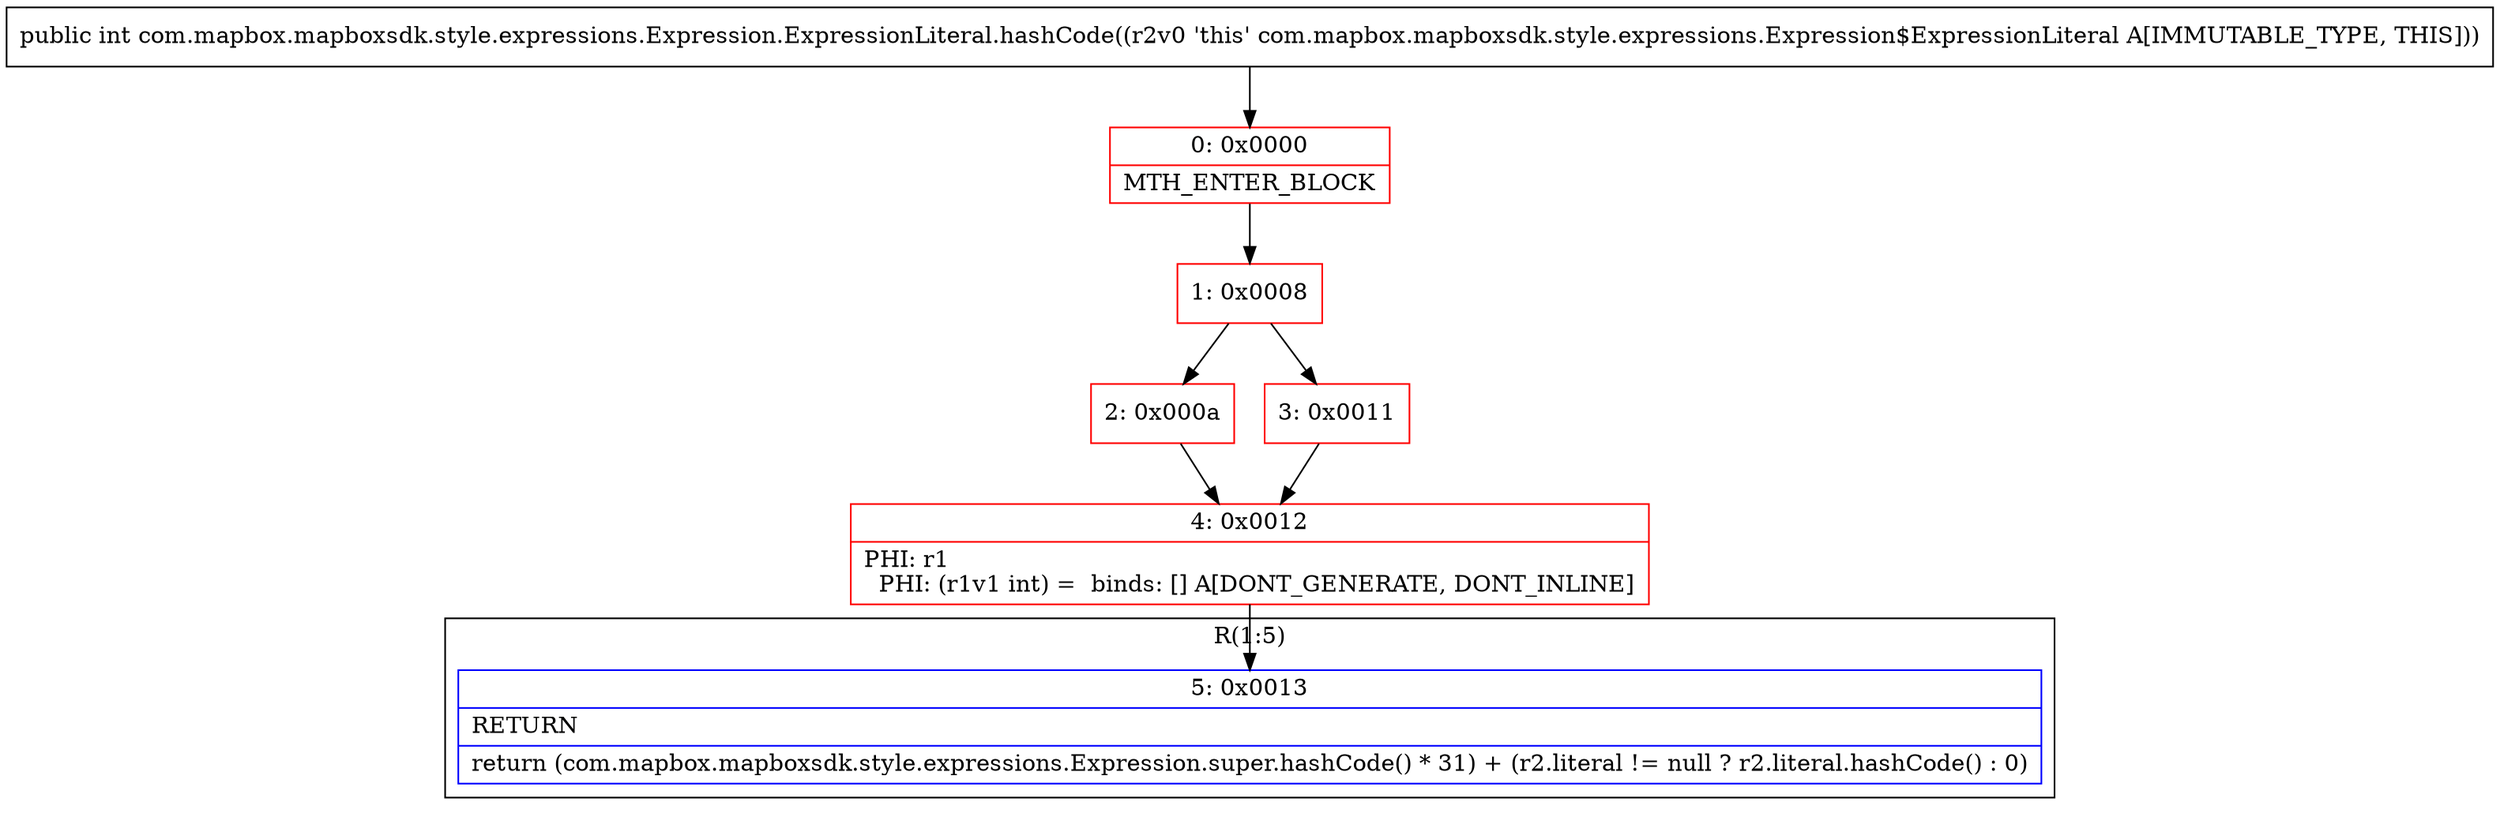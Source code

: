 digraph "CFG forcom.mapbox.mapboxsdk.style.expressions.Expression.ExpressionLiteral.hashCode()I" {
subgraph cluster_Region_679769218 {
label = "R(1:5)";
node [shape=record,color=blue];
Node_5 [shape=record,label="{5\:\ 0x0013|RETURN\l|return (com.mapbox.mapboxsdk.style.expressions.Expression.super.hashCode() * 31) + (r2.literal != null ? r2.literal.hashCode() : 0)\l}"];
}
Node_0 [shape=record,color=red,label="{0\:\ 0x0000|MTH_ENTER_BLOCK\l}"];
Node_1 [shape=record,color=red,label="{1\:\ 0x0008}"];
Node_2 [shape=record,color=red,label="{2\:\ 0x000a}"];
Node_3 [shape=record,color=red,label="{3\:\ 0x0011}"];
Node_4 [shape=record,color=red,label="{4\:\ 0x0012|PHI: r1 \l  PHI: (r1v1 int) =  binds: [] A[DONT_GENERATE, DONT_INLINE]\l}"];
MethodNode[shape=record,label="{public int com.mapbox.mapboxsdk.style.expressions.Expression.ExpressionLiteral.hashCode((r2v0 'this' com.mapbox.mapboxsdk.style.expressions.Expression$ExpressionLiteral A[IMMUTABLE_TYPE, THIS])) }"];
MethodNode -> Node_0;
Node_0 -> Node_1;
Node_1 -> Node_2;
Node_1 -> Node_3;
Node_2 -> Node_4;
Node_3 -> Node_4;
Node_4 -> Node_5;
}

